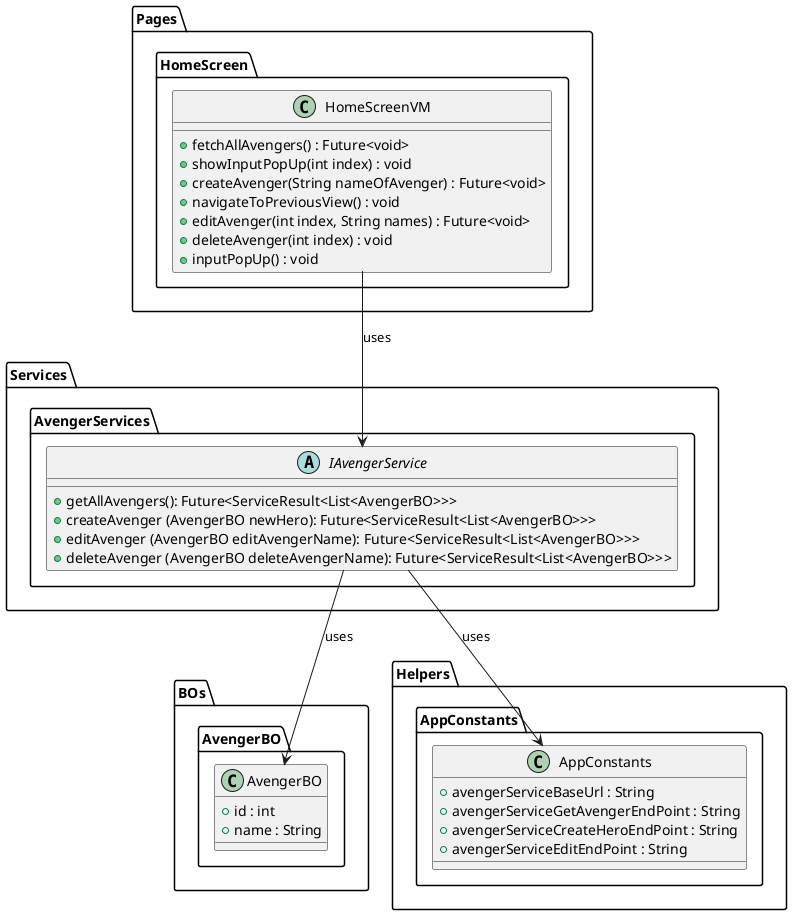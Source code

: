 @startuml Services Class Diagram

package Services{
    package AvengerServices{
        abstract class IAvengerService
        {
            + getAllAvengers(): Future<ServiceResult<List<AvengerBO>>>
            + createAvenger (AvengerBO newHero): Future<ServiceResult<List<AvengerBO>>>
            + editAvenger (AvengerBO editAvengerName): Future<ServiceResult<List<AvengerBO>>>
            + deleteAvenger (AvengerBO deleteAvengerName): Future<ServiceResult<List<AvengerBO>>>

        }
    }
}

package BOs{
    package AvengerBO{
        class AvengerBO{
            + id : int
            + name : String
        }
    }
}

package Helpers{
    package AppConstants
    {
        class AppConstants
        {
            + avengerServiceBaseUrl : String
            + avengerServiceGetAvengerEndPoint : String
            + avengerServiceCreateHeroEndPoint : String
            + avengerServiceEditEndPoint : String
        }
    }
}

package Pages{
    package HomeScreen
    {
        class HomeScreenVM{
            + fetchAllAvengers() : Future<void>
            + showInputPopUp(int index) : void
            + createAvenger(String nameOfAvenger) : Future<void>
            + navigateToPreviousView() : void
            + editAvenger(int index, String names) : Future<void>
            + deleteAvenger(int index) : void
            + inputPopUp() : void
        }
    }
}



IAvengerService --> BOs.AvengerBO.AvengerBO : uses
IAvengerService --> Helpers.AppConstants.AppConstants : uses
HomeScreenVM --> IAvengerService : uses


@enduml
